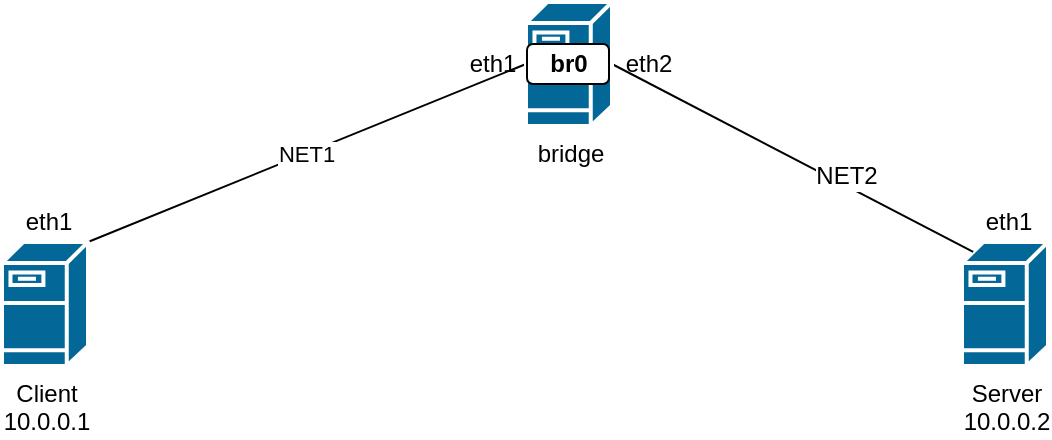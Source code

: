 <mxfile version="12.1.0" type="device" pages="1"><diagram id="Zgi4rHWbmg1_TG9uPT5_" name="Page-1"><mxGraphModel dx="768" dy="802" grid="1" gridSize="10" guides="1" tooltips="1" connect="1" arrows="1" fold="1" page="1" pageScale="1" pageWidth="850" pageHeight="1100" math="0" shadow="0"><root><mxCell id="0"/><mxCell id="1" parent="0"/><mxCell id="RBq3MbSLiyZMM6YeZ8Oc-4" value="NET1" style="rounded=1;orthogonalLoop=1;jettySize=auto;html=1;exitX=1;exitY=0;exitDx=0;exitDy=0;exitPerimeter=0;entryX=0;entryY=0.5;entryDx=0;entryDy=0;entryPerimeter=0;strokeColor=#000000;startArrow=none;startFill=0;endArrow=none;endFill=0;" edge="1" parent="1" source="RBq3MbSLiyZMM6YeZ8Oc-1" target="RBq3MbSLiyZMM6YeZ8Oc-3"><mxGeometry relative="1" as="geometry"/></mxCell><mxCell id="RBq3MbSLiyZMM6YeZ8Oc-1" value="Client&lt;br&gt;10.0.0.1" style="shape=mxgraph.cisco.servers.fileserver;html=1;pointerEvents=1;dashed=0;fillColor=#036897;strokeColor=#ffffff;strokeWidth=2;verticalLabelPosition=bottom;verticalAlign=top;align=center;outlineConnect=0;" vertex="1" parent="1"><mxGeometry x="150" y="170" width="43" height="62" as="geometry"/></mxCell><mxCell id="RBq3MbSLiyZMM6YeZ8Oc-2" value="Server&lt;br&gt;10.0.0.2" style="shape=mxgraph.cisco.servers.fileserver;html=1;pointerEvents=1;dashed=0;fillColor=#036897;strokeColor=#ffffff;strokeWidth=2;verticalLabelPosition=bottom;verticalAlign=top;align=center;outlineConnect=0;" vertex="1" parent="1"><mxGeometry x="630" y="170" width="43" height="62" as="geometry"/></mxCell><mxCell id="RBq3MbSLiyZMM6YeZ8Oc-5" style="edgeStyle=none;rounded=1;orthogonalLoop=1;jettySize=auto;html=1;exitX=1;exitY=0.5;exitDx=0;exitDy=0;exitPerimeter=0;entryX=0.13;entryY=0.08;entryDx=0;entryDy=0;entryPerimeter=0;startArrow=none;startFill=0;endArrow=none;endFill=0;strokeColor=#000000;" edge="1" parent="1" source="RBq3MbSLiyZMM6YeZ8Oc-3" target="RBq3MbSLiyZMM6YeZ8Oc-2"><mxGeometry relative="1" as="geometry"/></mxCell><mxCell id="RBq3MbSLiyZMM6YeZ8Oc-6" value="NET2" style="text;html=1;resizable=0;points=[];align=center;verticalAlign=middle;labelBackgroundColor=#ffffff;" vertex="1" connectable="0" parent="RBq3MbSLiyZMM6YeZ8Oc-5"><mxGeometry x="0.265" y="4" relative="1" as="geometry"><mxPoint as="offset"/></mxGeometry></mxCell><mxCell id="RBq3MbSLiyZMM6YeZ8Oc-3" value="bridge" style="shape=mxgraph.cisco.servers.fileserver;html=1;pointerEvents=1;dashed=0;fillColor=#036897;strokeColor=#ffffff;strokeWidth=2;verticalLabelPosition=bottom;verticalAlign=top;align=center;outlineConnect=0;" vertex="1" parent="1"><mxGeometry x="412" y="50" width="43" height="62" as="geometry"/></mxCell><mxCell id="RBq3MbSLiyZMM6YeZ8Oc-7" value="eth1" style="text;html=1;resizable=0;autosize=1;align=center;verticalAlign=middle;points=[];fillColor=none;strokeColor=none;rounded=0;" vertex="1" parent="1"><mxGeometry x="153" y="150" width="40" height="20" as="geometry"/></mxCell><mxCell id="RBq3MbSLiyZMM6YeZ8Oc-10" value="eth1" style="text;html=1;resizable=0;autosize=1;align=center;verticalAlign=middle;points=[];fillColor=none;strokeColor=none;rounded=0;" vertex="1" parent="1"><mxGeometry x="633" y="150" width="40" height="20" as="geometry"/></mxCell><mxCell id="RBq3MbSLiyZMM6YeZ8Oc-14" value="" style="group" vertex="1" connectable="0" parent="1"><mxGeometry x="374.5" y="71" width="118" height="20" as="geometry"/></mxCell><mxCell id="RBq3MbSLiyZMM6YeZ8Oc-8" value="eth1" style="text;html=1;resizable=0;autosize=1;align=center;verticalAlign=middle;points=[];fillColor=none;strokeColor=none;rounded=0;" vertex="1" parent="RBq3MbSLiyZMM6YeZ8Oc-14"><mxGeometry width="40" height="20" as="geometry"/></mxCell><mxCell id="RBq3MbSLiyZMM6YeZ8Oc-9" value="eth2" style="text;html=1;resizable=0;autosize=1;align=center;verticalAlign=middle;points=[];fillColor=none;strokeColor=none;rounded=0;" vertex="1" parent="RBq3MbSLiyZMM6YeZ8Oc-14"><mxGeometry x="78" width="40" height="20" as="geometry"/></mxCell><mxCell id="RBq3MbSLiyZMM6YeZ8Oc-12" value="&lt;b&gt;br0&lt;/b&gt;" style="rounded=1;whiteSpace=wrap;html=1;" vertex="1" parent="RBq3MbSLiyZMM6YeZ8Oc-14"><mxGeometry x="38" width="41" height="20" as="geometry"/></mxCell></root></mxGraphModel></diagram></mxfile>